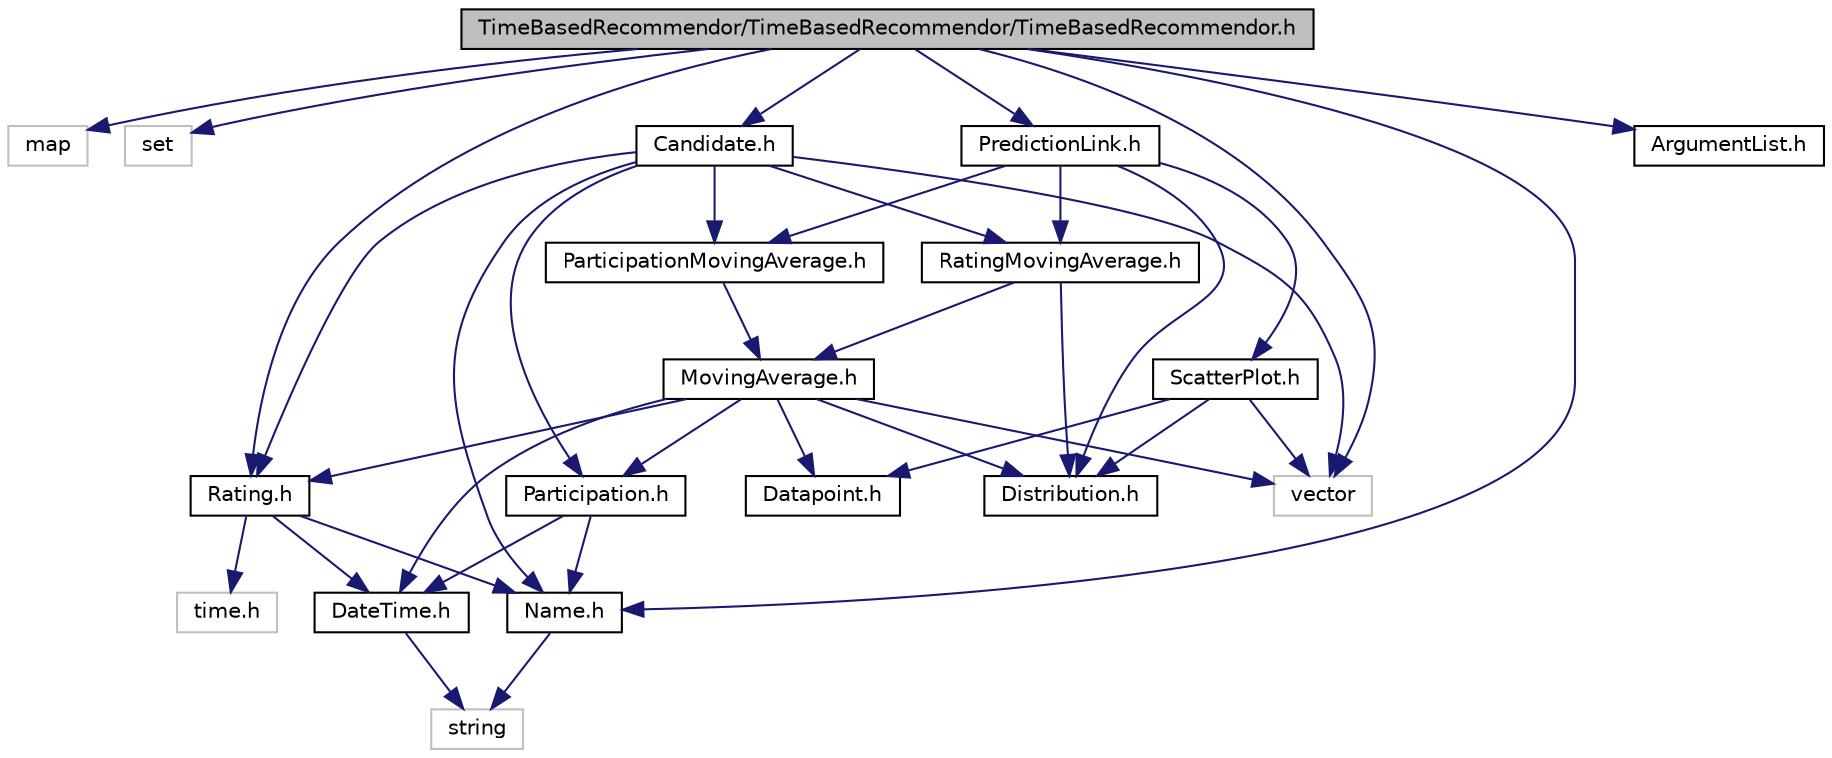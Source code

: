 digraph G
{
  edge [fontname="Helvetica",fontsize="10",labelfontname="Helvetica",labelfontsize="10"];
  node [fontname="Helvetica",fontsize="10",shape=record];
  Node1 [label="TimeBasedRecommendor/TimeBasedRecommendor/TimeBasedRecommendor.h",height=0.2,width=0.4,color="black", fillcolor="grey75", style="filled" fontcolor="black"];
  Node1 -> Node2 [color="midnightblue",fontsize="10",style="solid",fontname="Helvetica"];
  Node2 [label="map",height=0.2,width=0.4,color="grey75", fillcolor="white", style="filled"];
  Node1 -> Node3 [color="midnightblue",fontsize="10",style="solid",fontname="Helvetica"];
  Node3 [label="set",height=0.2,width=0.4,color="grey75", fillcolor="white", style="filled"];
  Node1 -> Node4 [color="midnightblue",fontsize="10",style="solid",fontname="Helvetica"];
  Node4 [label="vector",height=0.2,width=0.4,color="grey75", fillcolor="white", style="filled"];
  Node1 -> Node5 [color="midnightblue",fontsize="10",style="solid",fontname="Helvetica"];
  Node5 [label="ArgumentList.h",height=0.2,width=0.4,color="black", fillcolor="white", style="filled",URL="$_argument_list_8h.html"];
  Node1 -> Node6 [color="midnightblue",fontsize="10",style="solid",fontname="Helvetica"];
  Node6 [label="Candidate.h",height=0.2,width=0.4,color="black", fillcolor="white", style="filled",URL="$_candidate_8h.html"];
  Node6 -> Node4 [color="midnightblue",fontsize="10",style="solid",fontname="Helvetica"];
  Node6 -> Node7 [color="midnightblue",fontsize="10",style="solid",fontname="Helvetica"];
  Node7 [label="Name.h",height=0.2,width=0.4,color="black", fillcolor="white", style="filled",URL="$_name_8h.html"];
  Node7 -> Node8 [color="midnightblue",fontsize="10",style="solid",fontname="Helvetica"];
  Node8 [label="string",height=0.2,width=0.4,color="grey75", fillcolor="white", style="filled"];
  Node6 -> Node9 [color="midnightblue",fontsize="10",style="solid",fontname="Helvetica"];
  Node9 [label="Rating.h",height=0.2,width=0.4,color="black", fillcolor="white", style="filled",URL="$_rating_8h.html"];
  Node9 -> Node10 [color="midnightblue",fontsize="10",style="solid",fontname="Helvetica"];
  Node10 [label="time.h",height=0.2,width=0.4,color="grey75", fillcolor="white", style="filled"];
  Node9 -> Node7 [color="midnightblue",fontsize="10",style="solid",fontname="Helvetica"];
  Node9 -> Node11 [color="midnightblue",fontsize="10",style="solid",fontname="Helvetica"];
  Node11 [label="DateTime.h",height=0.2,width=0.4,color="black", fillcolor="white", style="filled",URL="$_date_time_8h.html"];
  Node11 -> Node8 [color="midnightblue",fontsize="10",style="solid",fontname="Helvetica"];
  Node6 -> Node12 [color="midnightblue",fontsize="10",style="solid",fontname="Helvetica"];
  Node12 [label="RatingMovingAverage.h",height=0.2,width=0.4,color="black", fillcolor="white", style="filled",URL="$_rating_moving_average_8h.html"];
  Node12 -> Node13 [color="midnightblue",fontsize="10",style="solid",fontname="Helvetica"];
  Node13 [label="MovingAverage.h",height=0.2,width=0.4,color="black", fillcolor="white", style="filled",URL="$_moving_average_8h.html"];
  Node13 -> Node11 [color="midnightblue",fontsize="10",style="solid",fontname="Helvetica"];
  Node13 -> Node4 [color="midnightblue",fontsize="10",style="solid",fontname="Helvetica"];
  Node13 -> Node9 [color="midnightblue",fontsize="10",style="solid",fontname="Helvetica"];
  Node13 -> Node14 [color="midnightblue",fontsize="10",style="solid",fontname="Helvetica"];
  Node14 [label="Participation.h",height=0.2,width=0.4,color="black", fillcolor="white", style="filled",URL="$_participation_8h.html"];
  Node14 -> Node11 [color="midnightblue",fontsize="10",style="solid",fontname="Helvetica"];
  Node14 -> Node7 [color="midnightblue",fontsize="10",style="solid",fontname="Helvetica"];
  Node13 -> Node15 [color="midnightblue",fontsize="10",style="solid",fontname="Helvetica"];
  Node15 [label="Distribution.h",height=0.2,width=0.4,color="black", fillcolor="white", style="filled",URL="$_distribution_8h.html"];
  Node13 -> Node16 [color="midnightblue",fontsize="10",style="solid",fontname="Helvetica"];
  Node16 [label="Datapoint.h",height=0.2,width=0.4,color="black", fillcolor="white", style="filled",URL="$_datapoint_8h.html"];
  Node12 -> Node15 [color="midnightblue",fontsize="10",style="solid",fontname="Helvetica"];
  Node6 -> Node17 [color="midnightblue",fontsize="10",style="solid",fontname="Helvetica"];
  Node17 [label="ParticipationMovingAverage.h",height=0.2,width=0.4,color="black", fillcolor="white", style="filled",URL="$_participation_moving_average_8h.html"];
  Node17 -> Node13 [color="midnightblue",fontsize="10",style="solid",fontname="Helvetica"];
  Node6 -> Node14 [color="midnightblue",fontsize="10",style="solid",fontname="Helvetica"];
  Node1 -> Node7 [color="midnightblue",fontsize="10",style="solid",fontname="Helvetica"];
  Node1 -> Node9 [color="midnightblue",fontsize="10",style="solid",fontname="Helvetica"];
  Node1 -> Node18 [color="midnightblue",fontsize="10",style="solid",fontname="Helvetica"];
  Node18 [label="PredictionLink.h",height=0.2,width=0.4,color="black", fillcolor="white", style="filled",URL="$_prediction_link_8h.html"];
  Node18 -> Node12 [color="midnightblue",fontsize="10",style="solid",fontname="Helvetica"];
  Node18 -> Node17 [color="midnightblue",fontsize="10",style="solid",fontname="Helvetica"];
  Node18 -> Node15 [color="midnightblue",fontsize="10",style="solid",fontname="Helvetica"];
  Node18 -> Node19 [color="midnightblue",fontsize="10",style="solid",fontname="Helvetica"];
  Node19 [label="ScatterPlot.h",height=0.2,width=0.4,color="black", fillcolor="white", style="filled",URL="$_scatter_plot_8h.html"];
  Node19 -> Node15 [color="midnightblue",fontsize="10",style="solid",fontname="Helvetica"];
  Node19 -> Node4 [color="midnightblue",fontsize="10",style="solid",fontname="Helvetica"];
  Node19 -> Node16 [color="midnightblue",fontsize="10",style="solid",fontname="Helvetica"];
}
